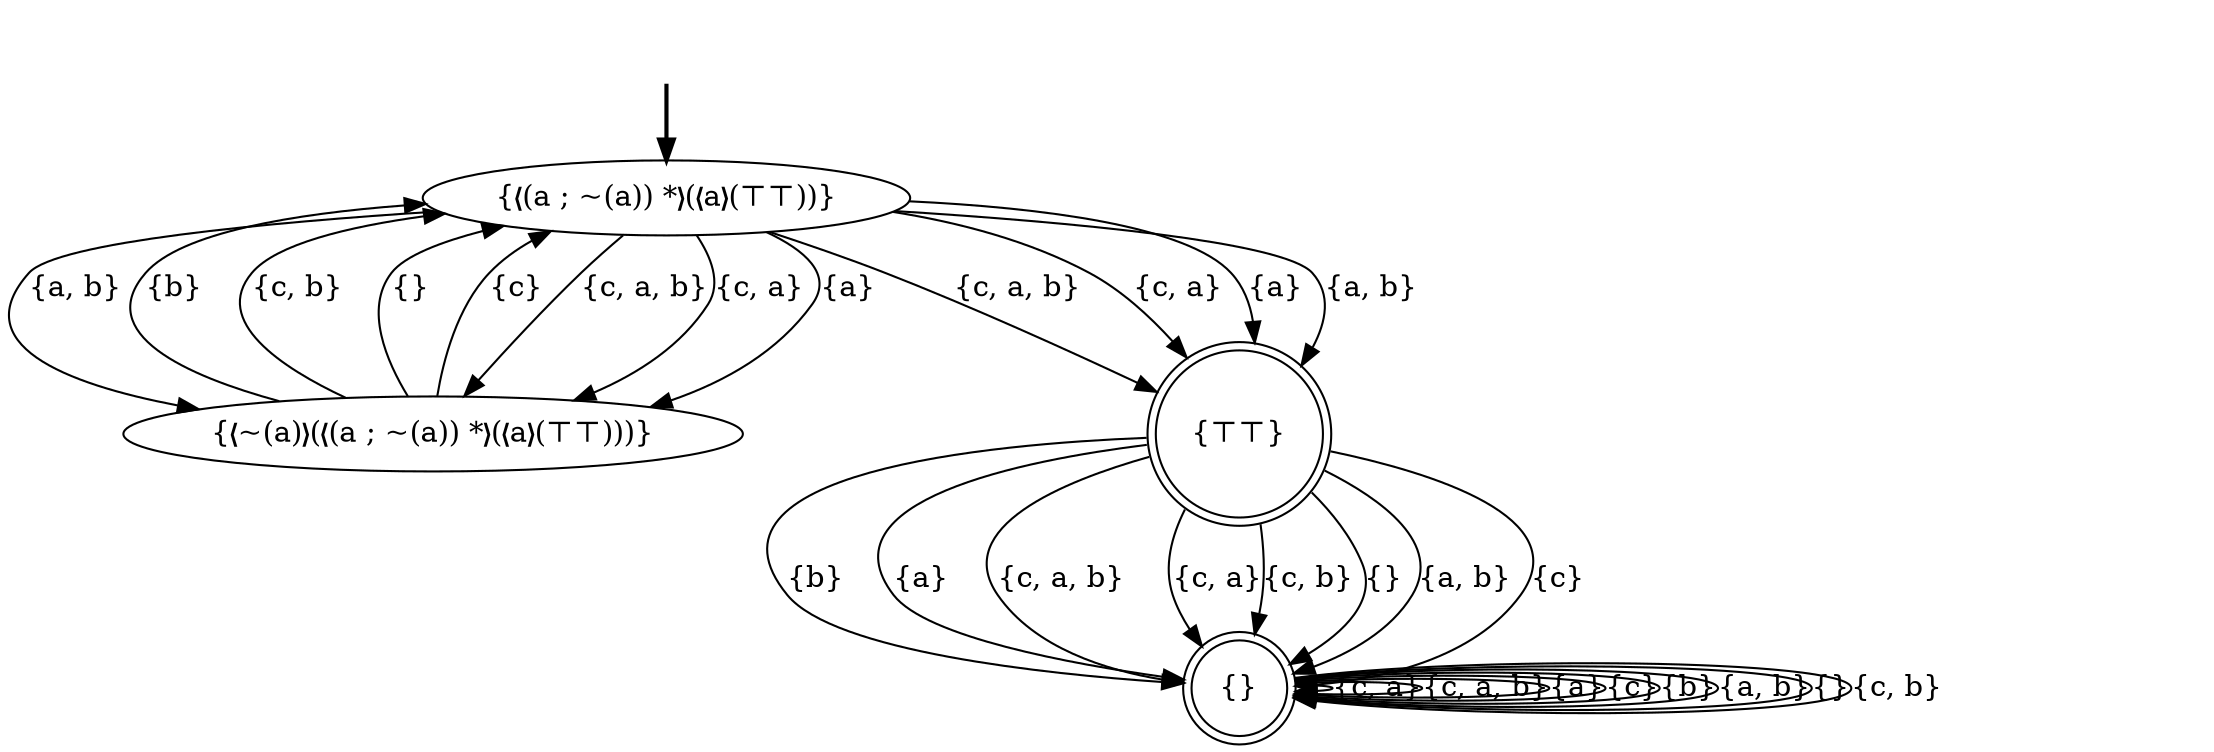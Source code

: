 digraph {
	fake0 [style=invisible]
	"{❬~(a)❭(❬(a ; ~(a)) *❭(❬a❭(⊤⊤)))}"
	"{❬(a ; ~(a)) *❭(❬a❭(⊤⊤))}" [root=true]
	"{⊤⊤}" [shape=doublecircle]
	"{}" [shape=doublecircle]
	fake0 -> "{❬(a ; ~(a)) *❭(❬a❭(⊤⊤))}" [style=bold]
	"{⊤⊤}" -> "{}" [label="{b}"]
	"{❬~(a)❭(❬(a ; ~(a)) *❭(❬a❭(⊤⊤)))}" -> "{❬(a ; ~(a)) *❭(❬a❭(⊤⊤))}" [label="{b}"]
	"{}" -> "{}" [label="{c, a}"]
	"{⊤⊤}" -> "{}" [label="{a}"]
	"{}" -> "{}" [label="{c, a, b}"]
	"{⊤⊤}" -> "{}" [label="{c, a, b}"]
	"{⊤⊤}" -> "{}" [label="{c, a}"]
	"{❬~(a)❭(❬(a ; ~(a)) *❭(❬a❭(⊤⊤)))}" -> "{❬(a ; ~(a)) *❭(❬a❭(⊤⊤))}" [label="{c, b}"]
	"{⊤⊤}" -> "{}" [label="{c, b}"]
	"{}" -> "{}" [label="{a}"]
	"{}" -> "{}" [label="{c}"]
	"{❬(a ; ~(a)) *❭(❬a❭(⊤⊤))}" -> "{⊤⊤}" [label="{c, a, b}"]
	"{❬(a ; ~(a)) *❭(❬a❭(⊤⊤))}" -> "{❬~(a)❭(❬(a ; ~(a)) *❭(❬a❭(⊤⊤)))}" [label="{c, a, b}"]
	"{}" -> "{}" [label="{b}"]
	"{❬(a ; ~(a)) *❭(❬a❭(⊤⊤))}" -> "{⊤⊤}" [label="{c, a}"]
	"{❬(a ; ~(a)) *❭(❬a❭(⊤⊤))}" -> "{❬~(a)❭(❬(a ; ~(a)) *❭(❬a❭(⊤⊤)))}" [label="{c, a}"]
	"{}" -> "{}" [label="{a, b}"]
	"{}" -> "{}" [label="{}"]
	"{⊤⊤}" -> "{}" [label="{}"]
	"{❬(a ; ~(a)) *❭(❬a❭(⊤⊤))}" -> "{⊤⊤}" [label="{a}"]
	"{❬(a ; ~(a)) *❭(❬a❭(⊤⊤))}" -> "{❬~(a)❭(❬(a ; ~(a)) *❭(❬a❭(⊤⊤)))}" [label="{a}"]
	"{❬~(a)❭(❬(a ; ~(a)) *❭(❬a❭(⊤⊤)))}" -> "{❬(a ; ~(a)) *❭(❬a❭(⊤⊤))}" [label="{}"]
	"{⊤⊤}" -> "{}" [label="{a, b}"]
	"{}" -> "{}" [label="{c, b}"]
	"{⊤⊤}" -> "{}" [label="{c}"]
	"{❬(a ; ~(a)) *❭(❬a❭(⊤⊤))}" -> "{⊤⊤}" [label="{a, b}"]
	"{❬(a ; ~(a)) *❭(❬a❭(⊤⊤))}" -> "{❬~(a)❭(❬(a ; ~(a)) *❭(❬a❭(⊤⊤)))}" [label="{a, b}"]
	"{❬~(a)❭(❬(a ; ~(a)) *❭(❬a❭(⊤⊤)))}" -> "{❬(a ; ~(a)) *❭(❬a❭(⊤⊤))}" [label="{c}"]
}

